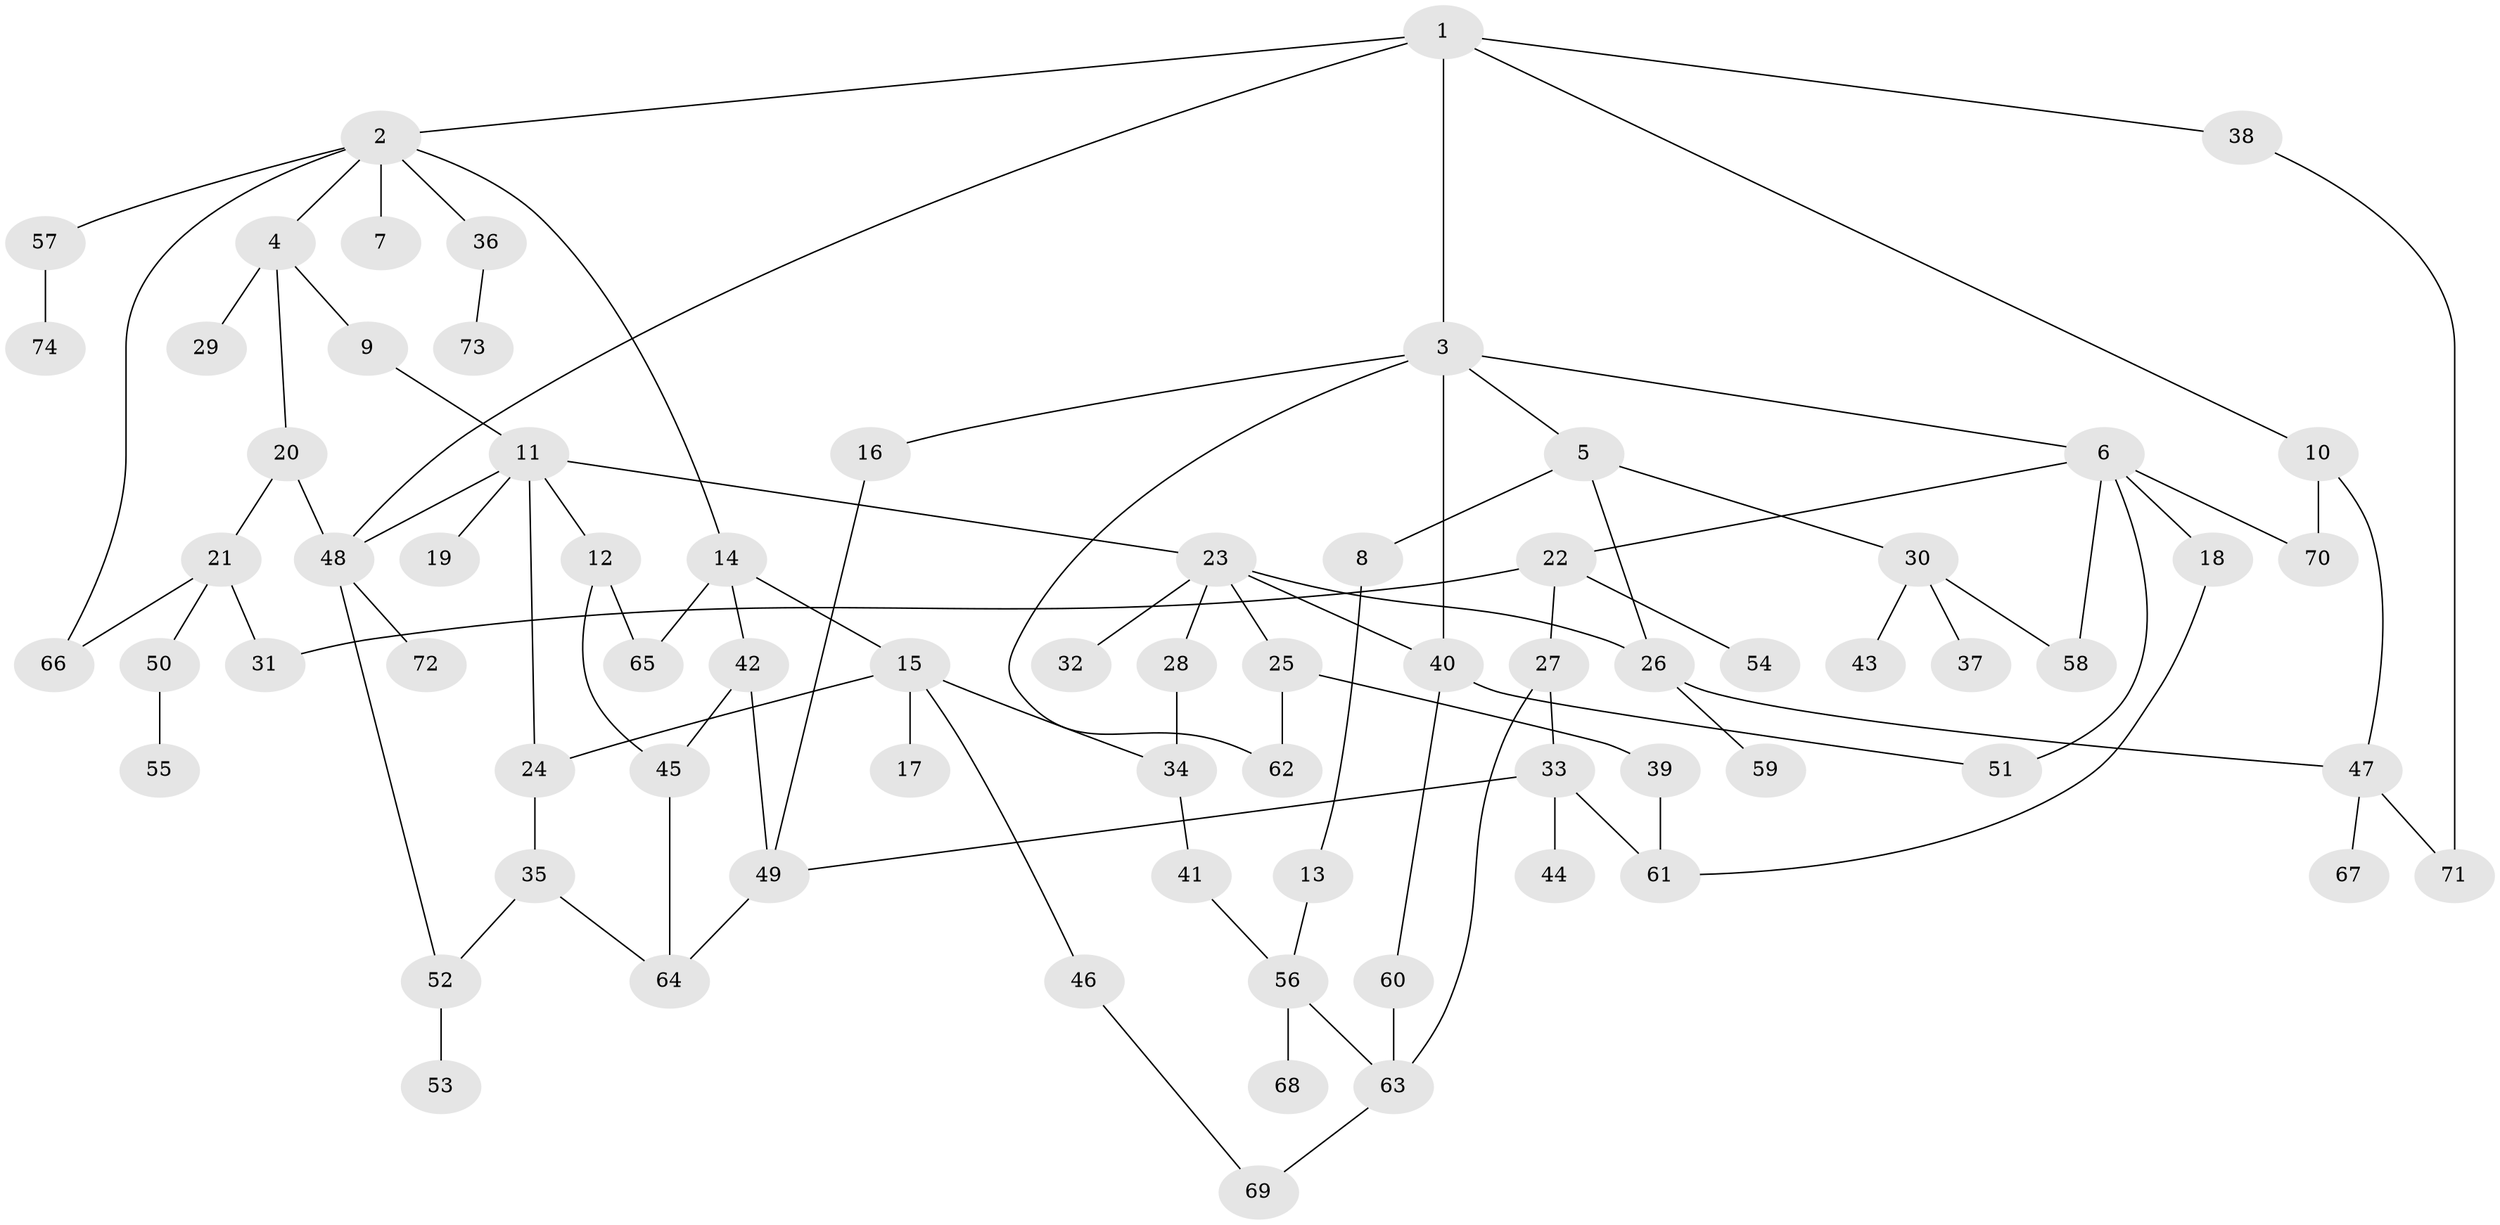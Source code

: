// coarse degree distribution, {1: 0.40540540540540543, 5: 0.05405405405405406, 2: 0.2972972972972973, 9: 0.02702702702702703, 3: 0.08108108108108109, 4: 0.08108108108108109, 7: 0.02702702702702703, 12: 0.02702702702702703}
// Generated by graph-tools (version 1.1) at 2025/44/03/04/25 21:44:47]
// undirected, 74 vertices, 100 edges
graph export_dot {
graph [start="1"]
  node [color=gray90,style=filled];
  1;
  2;
  3;
  4;
  5;
  6;
  7;
  8;
  9;
  10;
  11;
  12;
  13;
  14;
  15;
  16;
  17;
  18;
  19;
  20;
  21;
  22;
  23;
  24;
  25;
  26;
  27;
  28;
  29;
  30;
  31;
  32;
  33;
  34;
  35;
  36;
  37;
  38;
  39;
  40;
  41;
  42;
  43;
  44;
  45;
  46;
  47;
  48;
  49;
  50;
  51;
  52;
  53;
  54;
  55;
  56;
  57;
  58;
  59;
  60;
  61;
  62;
  63;
  64;
  65;
  66;
  67;
  68;
  69;
  70;
  71;
  72;
  73;
  74;
  1 -- 2;
  1 -- 3;
  1 -- 10;
  1 -- 38;
  1 -- 48;
  2 -- 4;
  2 -- 7;
  2 -- 14;
  2 -- 36;
  2 -- 57;
  2 -- 66;
  3 -- 5;
  3 -- 6;
  3 -- 16;
  3 -- 40;
  3 -- 62;
  4 -- 9;
  4 -- 20;
  4 -- 29;
  5 -- 8;
  5 -- 26;
  5 -- 30;
  6 -- 18;
  6 -- 22;
  6 -- 51;
  6 -- 70;
  6 -- 58;
  8 -- 13;
  9 -- 11;
  10 -- 70;
  10 -- 47;
  11 -- 12;
  11 -- 19;
  11 -- 23;
  11 -- 24;
  11 -- 48;
  12 -- 45;
  12 -- 65;
  13 -- 56;
  14 -- 15;
  14 -- 42;
  14 -- 65;
  15 -- 17;
  15 -- 34;
  15 -- 46;
  15 -- 24;
  16 -- 49;
  18 -- 61;
  20 -- 21;
  20 -- 48;
  21 -- 31;
  21 -- 50;
  21 -- 66;
  22 -- 27;
  22 -- 54;
  22 -- 31;
  23 -- 25;
  23 -- 28;
  23 -- 32;
  23 -- 26;
  23 -- 40;
  24 -- 35;
  25 -- 39;
  25 -- 62;
  26 -- 47;
  26 -- 59;
  27 -- 33;
  27 -- 63;
  28 -- 34;
  30 -- 37;
  30 -- 43;
  30 -- 58;
  33 -- 44;
  33 -- 61;
  33 -- 49;
  34 -- 41;
  35 -- 52;
  35 -- 64;
  36 -- 73;
  38 -- 71;
  39 -- 61;
  40 -- 60;
  40 -- 51;
  41 -- 56;
  42 -- 49;
  42 -- 45;
  45 -- 64;
  46 -- 69;
  47 -- 67;
  47 -- 71;
  48 -- 72;
  48 -- 52;
  49 -- 64;
  50 -- 55;
  52 -- 53;
  56 -- 63;
  56 -- 68;
  57 -- 74;
  60 -- 63;
  63 -- 69;
}
